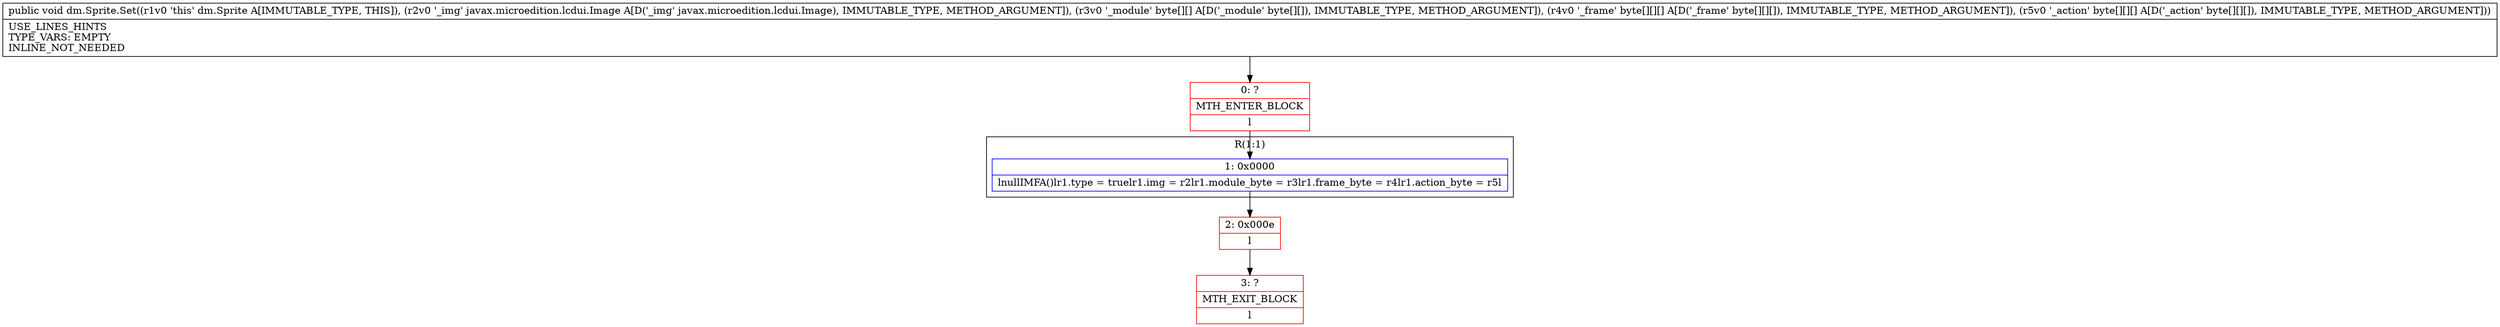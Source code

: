 digraph "CFG fordm.Sprite.Set(Ljavax\/microedition\/lcdui\/Image;[[B[[[B[[[B)V" {
subgraph cluster_Region_53029602 {
label = "R(1:1)";
node [shape=record,color=blue];
Node_1 [shape=record,label="{1\:\ 0x0000|lnullIMFA()lr1.type = truelr1.img = r2lr1.module_byte = r3lr1.frame_byte = r4lr1.action_byte = r5l}"];
}
Node_0 [shape=record,color=red,label="{0\:\ ?|MTH_ENTER_BLOCK\l|l}"];
Node_2 [shape=record,color=red,label="{2\:\ 0x000e|l}"];
Node_3 [shape=record,color=red,label="{3\:\ ?|MTH_EXIT_BLOCK\l|l}"];
MethodNode[shape=record,label="{public void dm.Sprite.Set((r1v0 'this' dm.Sprite A[IMMUTABLE_TYPE, THIS]), (r2v0 '_img' javax.microedition.lcdui.Image A[D('_img' javax.microedition.lcdui.Image), IMMUTABLE_TYPE, METHOD_ARGUMENT]), (r3v0 '_module' byte[][] A[D('_module' byte[][]), IMMUTABLE_TYPE, METHOD_ARGUMENT]), (r4v0 '_frame' byte[][][] A[D('_frame' byte[][][]), IMMUTABLE_TYPE, METHOD_ARGUMENT]), (r5v0 '_action' byte[][][] A[D('_action' byte[][][]), IMMUTABLE_TYPE, METHOD_ARGUMENT]))  | USE_LINES_HINTS\lTYPE_VARS: EMPTY\lINLINE_NOT_NEEDED\l}"];
MethodNode -> Node_0;
Node_1 -> Node_2;
Node_0 -> Node_1;
Node_2 -> Node_3;
}

